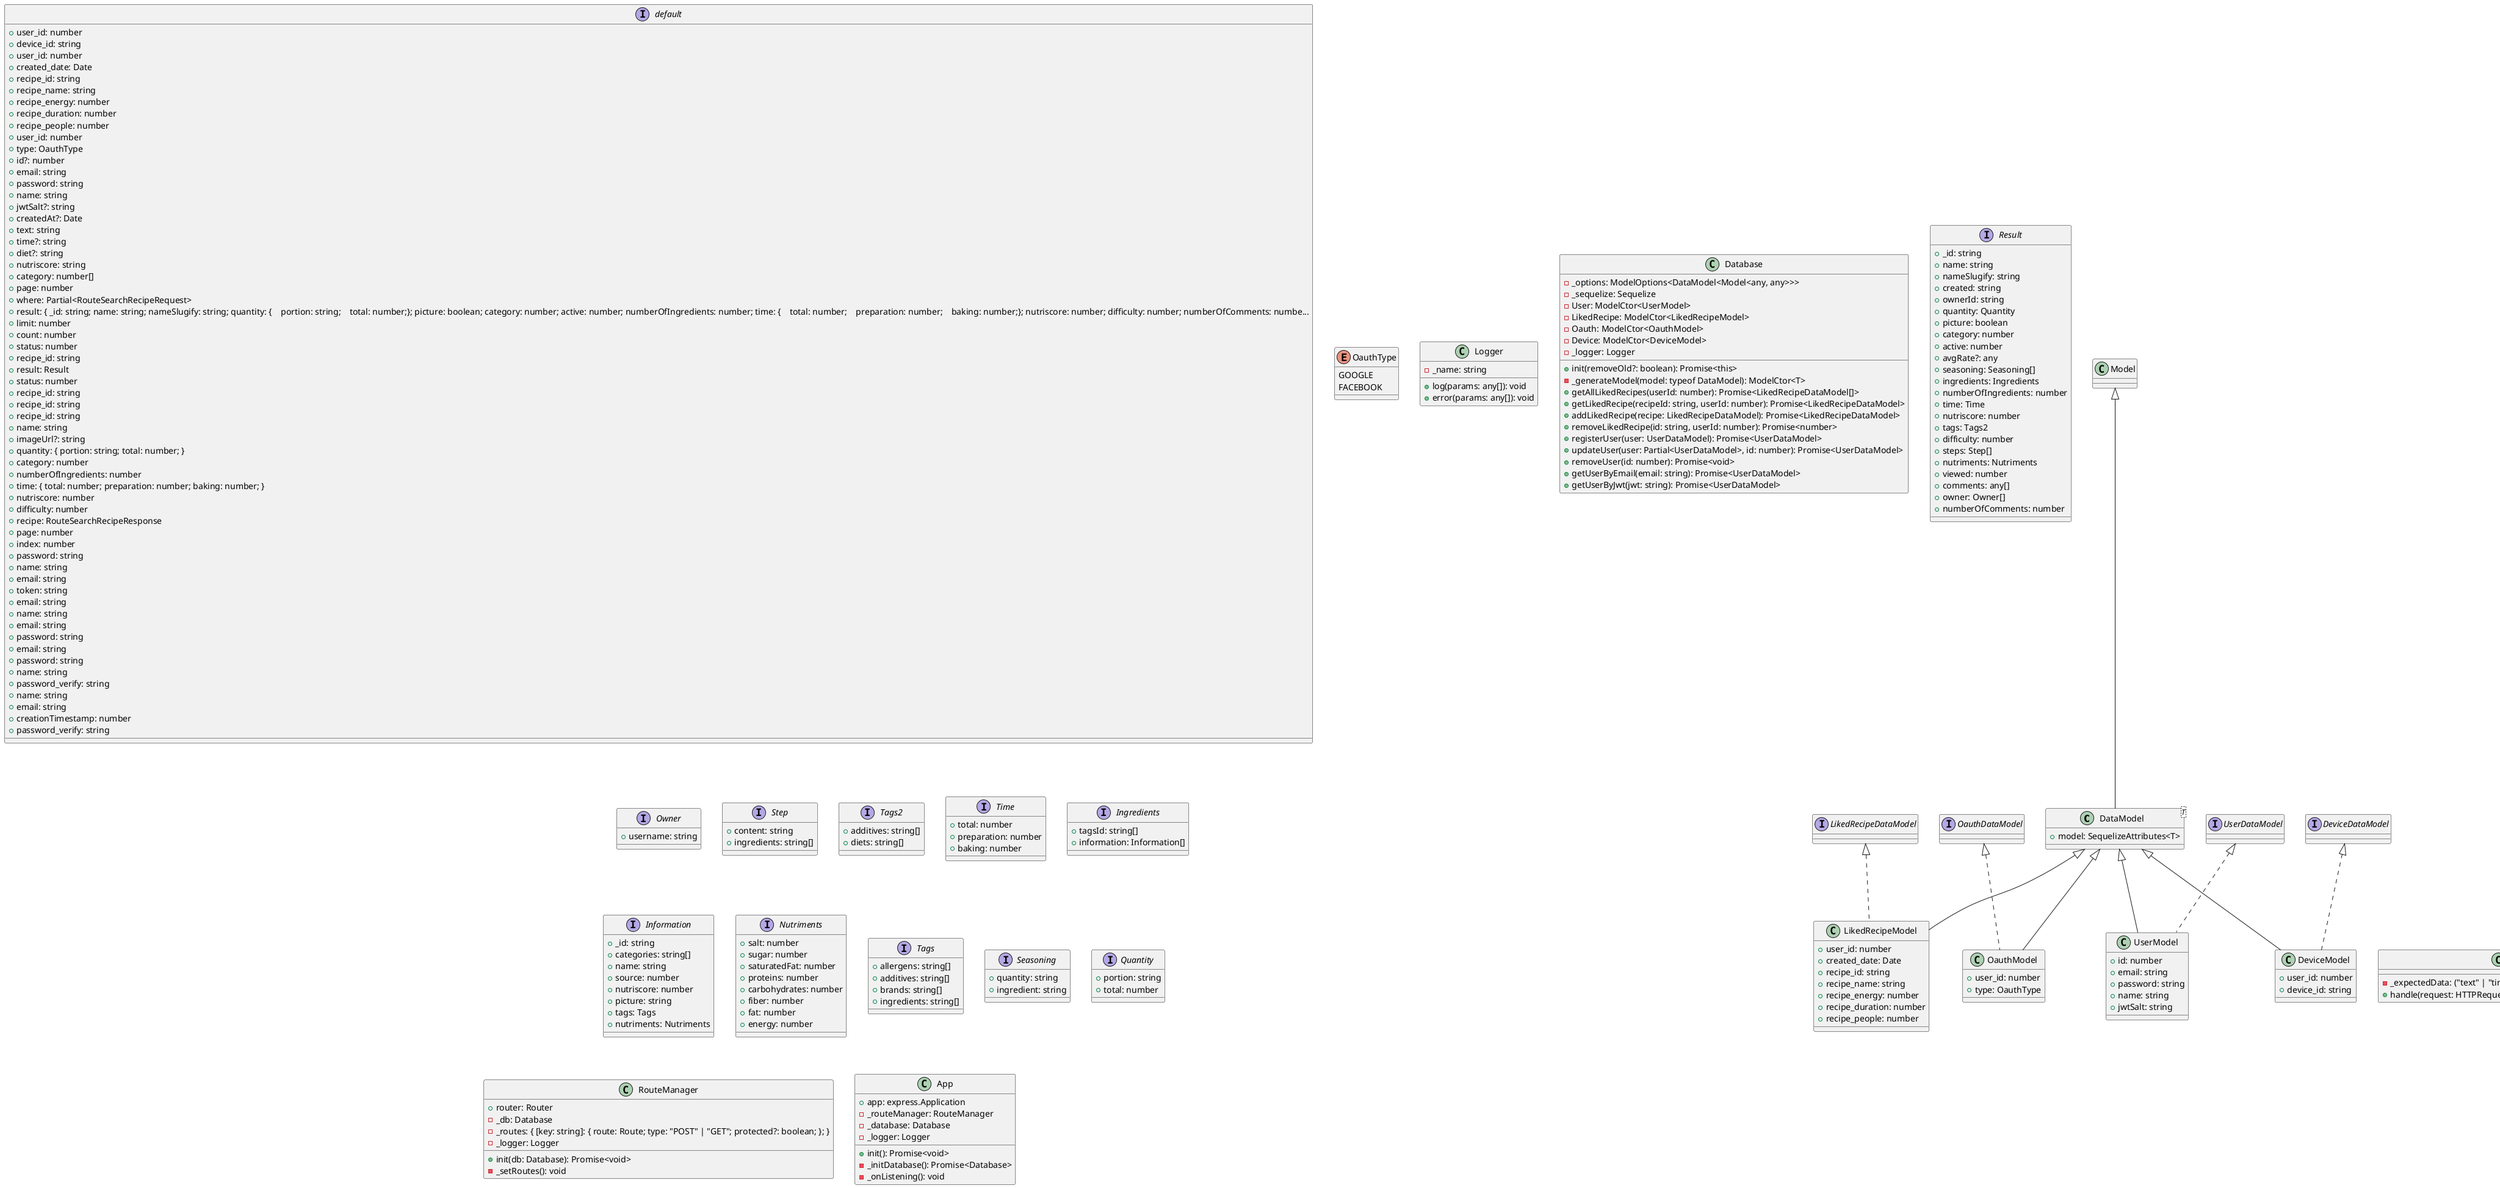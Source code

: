 @startuml
class DataModel<T> extends Model {
    +model: SequelizeAttributes<T>
}
interface default {
    +user_id: number
    +device_id: string
}
interface default {
    +user_id: number
    +created_date: Date
    +recipe_id: string
    +recipe_name: string
    +recipe_energy: number
    +recipe_duration: number
    +recipe_people: number
}
class LikedRecipeModel extends DataModel implements LikedRecipeDataModel {
    +user_id: number
    +created_date: Date
    +recipe_id: string
    +recipe_name: string
    +recipe_energy: number
    +recipe_duration: number
    +recipe_people: number
}
enum OauthType {
    GOOGLE
    FACEBOOK
}
interface default {
    +user_id: number
    +type: OauthType
}
class OauthModel extends DataModel implements OauthDataModel {
    +user_id: number
    +type: OauthType
}
interface default {
    +id?: number
    +email: string
    +password: string
    +name: string
    +jwtSalt?: string
    +createdAt?: Date
}
class UserModel extends DataModel implements UserDataModel {
    +id: number
    +email: string
    +password: string
    +name: string
    +jwtSalt: string
}
class DeviceModel extends DataModel implements DeviceDataModel {
    +user_id: number
    +device_id: string
}
class Logger {
    -_name: string
    +log(params: any[]): void
    +error(params: any[]): void
}
class Database {
    -_options: ModelOptions<DataModel<Model<any, any>>>
    -_sequelize: Sequelize
    -User: ModelCtor<UserModel>
    -LikedRecipe: ModelCtor<LikedRecipeModel>
    -Oauth: ModelCtor<OauthModel>
    -Device: ModelCtor<DeviceModel>
    -_logger: Logger
    +init(removeOld?: boolean): Promise<this>
    -_generateModel(model: typeof DataModel): ModelCtor<T>
    +getAllLikedRecipes(userId: number): Promise<LikedRecipeDataModel[]>
    +getLikedRecipe(recipeId: string, userId: number): Promise<LikedRecipeDataModel>
    +addLikedRecipe(recipe: LikedRecipeDataModel): Promise<LikedRecipeDataModel>
    +removeLikedRecipe(id: string, userId: number): Promise<number>
    +registerUser(user: UserDataModel): Promise<UserDataModel>
    +updateUser(user: Partial<UserDataModel>, id: number): Promise<UserDataModel>
    +removeUser(id: number): Promise<void>
    +getUserByEmail(email: string): Promise<UserDataModel>
    +getUserByJwt(jwt: string): Promise<UserDataModel>
}
class HTTPRequest<JSONBody> {
    +jsonBody: JSONBody
    +request: Request<ParamsDictionary, any, any, QueryString.ParsedQs>
    -_response: Response<any>
    #_route: Route
    +handleRequest(): void
    +checkJSONBody(expectedData: (keyof JSONBody)[]): { success: boolean; payload: { [Key in keyof JSONBody]: boolean; }; }
    +sendJsonPayload(payload: JSONResponse, code?: number): void
    +sendJsonError(message: string, code: number, payload?: { [Key in keyof Partial<JSONBody>]: boolean; }): void
}
abstract class Route {
    +logger: Logger
    #_db: Database
    #_needLoggedUser: boolean
    +{abstract} handle(request: HTTPRequest<unknown>): void
}
class RouteIndex extends Route {
    +handle(request: HTTPRequest<unknown>): Promise<void>
}
class HTTPUserRequest<JsonBody> extends HTTPRequest {
    -_userToken: jwt.SignOptions
    +userTokenValid: boolean
    +user: UserDataModel
    -_db: Database
    +init(): Promise<void>
    -_checkToken(): boolean
}
abstract class RouteProxy extends Route {
    -_logger: Logger
    #proxyPOSTRequest(path: string, payload: RequestData): Promise<ResponseData>
    #proxyGETRequest(path: string): Promise<ResponseData>
    -getAPIKey(method: "post" | "get", url: string): string
}
interface default {
    +text: string
    +time?: string
    +diet?: string
    +nutriscore: string
    +category: number[]
    +page: number
}
interface default {
    +where: Partial<RouteSearchRecipeRequest>
}
interface default {
    +result: { _id: string; name: string; nameSlugify: string; quantity: {    portion: string;    total: number;}; picture: boolean; category: number; active: number; numberOfIngredients: number; time: {    total: number;    preparation: number;    baking: number;}; nutriscore: number; difficulty: number; numberOfComments: numbe...
    +limit: number
    +count: number
    +status: number
}
class RouteSearchRecipe extends RouteProxy {
    -_expectedData: ("text" | "time" | "diet" | "nutriscore" | "category" | "page")[]
    +handle(request: HTTPRequest<RouteSearchRecipeRequest>): Promise<void>
}
interface default {
    +recipe_id: string
}
interface default {
    +result: Result
    +status: number
}
interface Result {
    +_id: string
    +name: string
    +nameSlugify: string
    +created: string
    +ownerId: string
    +quantity: Quantity
    +picture: boolean
    +category: number
    +active: number
    +avgRate?: any
    +seasoning: Seasoning[]
    +ingredients: Ingredients
    +numberOfIngredients: number
    +time: Time
    +nutriscore: number
    +tags: Tags2
    +difficulty: number
    +steps: Step[]
    +nutriments: Nutriments
    +viewed: number
    +comments: any[]
    +owner: Owner[]
    +numberOfComments: number
}
interface Owner {
    +username: string
}
interface Step {
    +content: string
    +ingredients: string[]
}
interface Tags2 {
    +additives: string[]
    +diets: string[]
}
interface Time {
    +total: number
    +preparation: number
    +baking: number
}
interface Ingredients {
    +tagsId: string[]
    +information: Information[]
}
interface Information {
    +_id: string
    +categories: string[]
    +name: string
    +source: number
    +nutriscore: number
    +picture: string
    +tags: Tags
    +nutriments: Nutriments
}
interface Nutriments {
    +salt: number
    +sugar: number
    +saturatedFat: number
    +proteins: number
    +carbohydrates: number
    +fiber: number
    +fat: number
    +energy: number
}
interface Tags {
    +allergens: string[]
    +additives: string[]
    +brands: string[]
    +ingredients: string[]
}
interface Seasoning {
    +quantity: string
    +ingredient: string
}
interface Quantity {
    +portion: string
    +total: number
}
class RouteAddLikedRecipe extends RouteProxy {
    -_expectedData: "recipe_id"[]
    +handle(request: HTTPUserRequest<RouteAddLikedRecipeRequest>): Promise<void>
}
interface default {
    +recipe_id: string
}
class RouteRemoveLikedRecipe extends RouteProxy {
    -_expectedData: "recipe_id"[]
    +handle(request: HTTPUserRequest<RouteRemoveLikedRecipeRequest>): Promise<void>
}
class RouteGetLikedRecipe extends Route {
    +handle(request: HTTPUserRequest<unknown>): Promise<void>
}
interface default {
    +recipe_id: string
}
class RouteAddLikedRecipe extends RouteProxy {
    -_expectedData: "recipe_id"[]
    +handle(request: HTTPRequest<RouteGetRecipeDetailsRequest>): Promise<void>
}
interface default {
    +recipe_id: string
}
class RouteGetLikedRecipe extends Route {
    -_expectedData: "recipe_id"[]
    +handle(request: HTTPUserRequest<RouteGetLikedRecipeRequest>): Promise<void>
}
interface default {
    +name: string
    +imageUrl?: string
    +quantity: { portion: string; total: number; }
    +category: number
    +numberOfIngredients: number
    +time: { total: number; preparation: number; baking: number; }
    +nutriscore: number
    +difficulty: number
}
interface default {
    +recipe: RouteSearchRecipeResponse
    +page: number
    +index: number
}
class RouteRandomRecipe extends RouteProxy {
    +handle(request: HTTPRequest<null>): Promise<void>
}
interface default {
    +password: string
    +name: string
    +email: string
}
interface default {
    +token: string
    +email: string
    +name: string
}
class RouteRegister extends Route {
    -_expectedData: ("password" | "name" | "email")[]
    +handle(request: HTTPRequest<RouteRegisterRequest>): Promise<void>
}
interface default {
    +email: string
    +password: string
}
class RouteConnexion extends Route {
    -_expectedData: ("password" | "email")[]
    +handle(request: HTTPRequest<RouteConnexionRequest>): Promise<void>
    -invalidCredsError(request: HTTPRequest<RouteConnexionRequest>): void
}
interface default {
    +email: string
    +password: string
    +name: string
    +password_verify: string
}
class RouteUpdate extends RouteProxy {
    -_expectedData: ("password" | "name" | "email" | "password_verify")[]
    +handle(request: HTTPUserRequest<RouteUpdateRequest>): Promise<void>
}
interface default {
    +name: string
    +email: string
    +creationTimestamp: number
}
class RouteGet extends RouteProxy {
    +handle(request: HTTPUserRequest<unknown>): Promise<void>
}
interface default {
    +password_verify: string
}
class RouteRemove extends RouteProxy {
    -_expectedData: "password_verify"[]
    +handle(request: HTTPUserRequest<RouteRemoveRequest>): Promise<void>
}
class RouteManager {
    +router: Router
    -_db: Database
    -_routes: { [key: string]: { route: Route; type: "POST" | "GET"; protected?: boolean; }; }
    -_logger: Logger
    +init(db: Database): Promise<void>
    -_setRoutes(): void
}
class App {
    +app: express.Application
    -_routeManager: RouteManager
    -_database: Database
    -_logger: Logger
    +init(): Promise<void>
    -_initDatabase(): Promise<Database>
    -_onListening(): void
}
@enduml